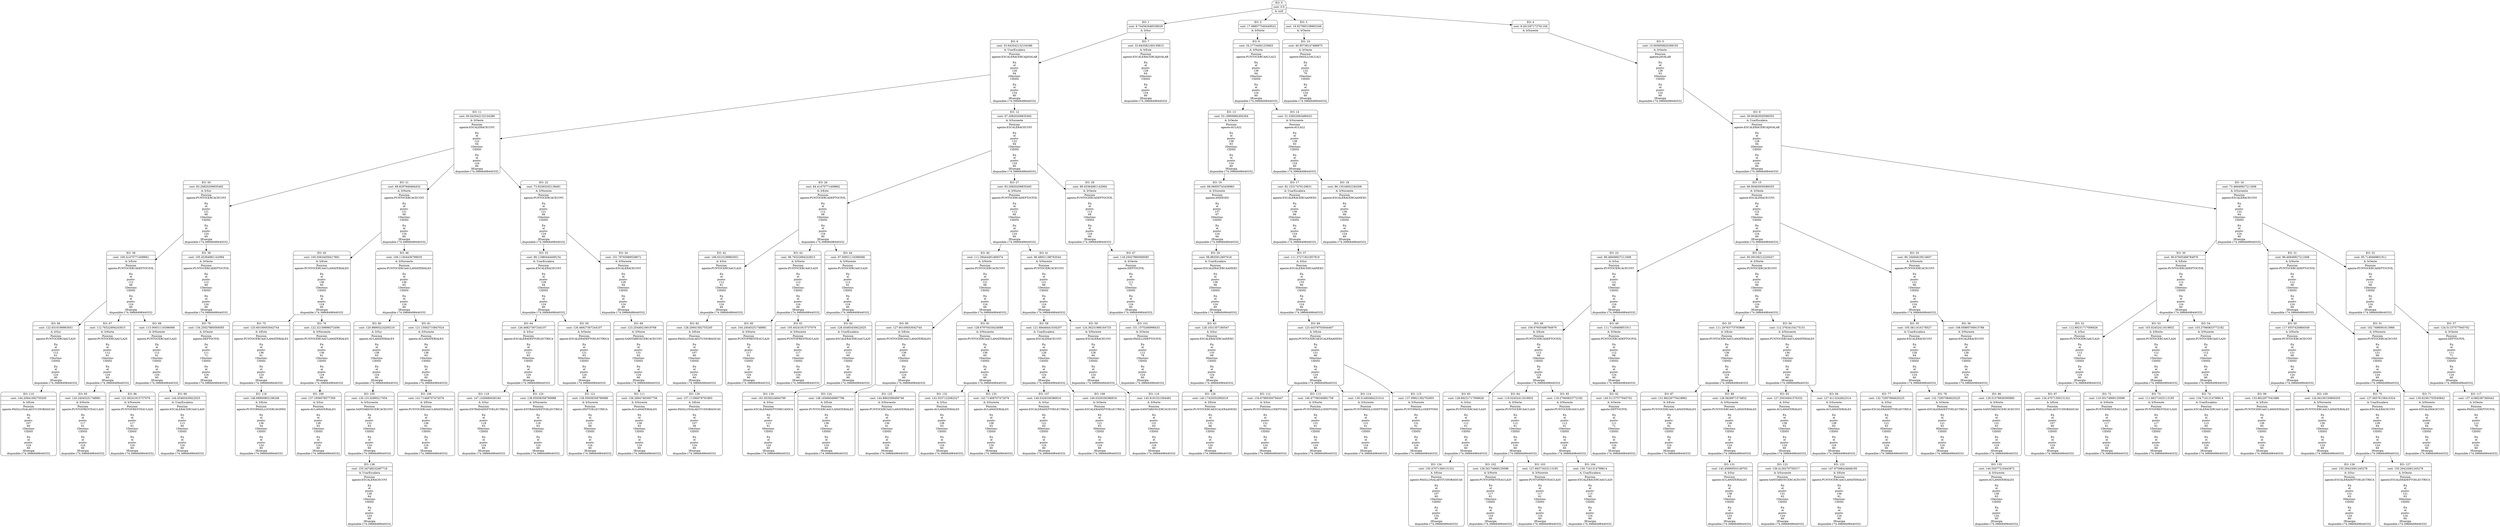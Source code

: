 digraph g {
node [shape = Mrecord];
nodo0[label="{EO: 0|cost: 0.0|A: null}"]
nodo1[label="{EO: 1|cost: 8.744562646538029|A: IrSur}"]
nodo6[label="{EO: 6|cost: 33.643542132104386|A: UsarEscalera|Posicion\nagente:ESCALERACERCAJAVALAB\n\nEn\nel\npunto:\n128\n64\n2
Destino:\nCIDISI\n\nEn\nel\npunto:\n124\n60\n3
Energia\ndisponible:174.39668498440332
}"]
nodo11[label="{EO: 11|cost: 60.643542132104386|A: IrOeste|Posicion\nagente:ESCALERACECOVI\n\nEn\nel\npunto:\n122\n64\n1
Destino:\nCIDISI\n\nEn\nel\npunto:\n124\n60\n3
Energia\ndisponible:174.39668498440332
}"]
nodo20[label="{EO: 20|cost: 83.20820209835492|A: IrSur|Posicion\nagente:PUNTOCERCACECOVI\n\nEn\nel\npunto:\n121\n66\n1
Destino:\nCIDISI\n\nEn\nel\npunto:\n124\n60\n3
Energia\ndisponible:174.39668498440332
}"]
nodo38[label="{EO: 38|cost: 100.41475771408862|A: IrEste|Posicion\nagente:PUNTOCERCADEPTOCIVIL\n\nEn\nel\npunto:\n112\n66\n1
Destino:\nCIDISI\n\nEn\nel\npunto:\n124\n60\n3
Energia\ndisponible:174.39668498440332
}"]
nodo66[label="{EO: 66|cost: 122.6310199963051|A: IrSur|Posicion\nagente:PUNTOCERCAAULA20\n\nEn\nel\npunto:\n112\n61\n1
Destino:\nCIDISI\n\nEn\nel\npunto:\n124\n60\n3
Energia\ndisponible:174.39668498440332
}"]
nodo110[label="{EO: 110|cost: 144.20941582755205|A: IrEste|Posicion\nagente:PASILLOSALAESTUDIOBASICAS\n\nEn\nel\npunto:\n107\n60\n1
Destino:\nCIDISI\n\nEn\nel\npunto:\n124\n60\n3
Energia\ndisponible:174.39668498440332
}"]

nodo66 -> nodo110;

nodo38 -> nodo66;
nodo67[label="{EO: 67|cost: 112.76322694243815|A: IrNorte|Posicion\nagente:PUNTOCERCAAULA20\n\nEn\nel\npunto:\n112\n61\n1
Destino:\nCIDISI\n\nEn\nel\npunto:\n124\n60\n3
Energia\ndisponible:174.39668498440332
}"]
nodo95[label="{EO: 95|cost: 120.24045251748981|A: IrNorte|Posicion\nagente:PUNTOFRENTEAULA20\n\nEn\nel\npunto:\n117\n61\n1
Destino:\nCIDISI\n\nEn\nel\npunto:\n124\n60\n3
Energia\ndisponible:174.39668498440332
}"]

nodo67 -> nodo95;
nodo96[label="{EO: 96|cost: 121.40241915737079|A: IrNoreste|Posicion\nagente:PUNTOFRENTEAULA20\n\nEn\nel\npunto:\n117\n61\n1
Destino:\nCIDISI\n\nEn\nel\npunto:\n124\n60\n3
Energia\ndisponible:174.39668498440332
}"]

nodo67 -> nodo96;

nodo38 -> nodo67;
nodo68[label="{EO: 68|cost: 113.00931116396066|A: IrNoreste|Posicion\nagente:PUNTOCERCAAULA20\n\nEn\nel\npunto:\n112\n61\n1
Destino:\nCIDISI\n\nEn\nel\npunto:\n124\n60\n3
Energia\ndisponible:174.39668498440332
}"]
nodo98[label="{EO: 98|cost: 144.45483430622025|A: UsarEscalera|Posicion\nagente:ESCALERACERCAAULA20\n\nEn\nel\npunto:\n113\n60\n1
Destino:\nCIDISI\n\nEn\nel\npunto:\n124\n60\n3
Energia\ndisponible:174.39668498440332
}"]

nodo68 -> nodo98;

nodo38 -> nodo68;

nodo20 -> nodo38;
nodo39[label="{EO: 39|cost: 105.45364981142994|A: IrOeste|Posicion\nagente:PUNTOCERCADEPTOCIVIL\n\nEn\nel\npunto:\n112\n66\n1
Destino:\nCIDISI\n\nEn\nel\npunto:\n124\n60\n3
Energia\ndisponible:174.39668498440332
}"]
nodo79[label="{EO: 79|cost: 134.25027860569585|A: IrOeste|Posicion\nagente:DEPTOCIVIL\n\nEn\nel\npunto:\n111\n71\n1
Destino:\nCIDISI\n\nEn\nel\npunto:\n124\n60\n3
Energia\ndisponible:174.39668498440332
}"]

nodo39 -> nodo79;

nodo20 -> nodo39;

nodo11 -> nodo20;
nodo21[label="{EO: 21|cost: 88.8297849484432|A: IrNorte|Posicion\nagente:PUNTOCERCACECOVI\n\nEn\nel\npunto:\n121\n66\n1
Destino:\nCIDISI\n\nEn\nel\npunto:\n124\n60\n3
Energia\ndisponible:174.39668498440332
}"]
nodo45[label="{EO: 45|cost: 105.03634056417691|A: IrEste|Posicion\nagente:PUNTOCERCAAULAMATERIALES\n\nEn\nel\npunto:\n136\n65\n1
Destino:\nCIDISI\n\nEn\nel\npunto:\n124\n60\n3
Energia\ndisponible:174.39668498440332
}"]
nodo75[label="{EO: 75|cost: 125.60100053042744|A: IrEste|Posicion\nagente:PUNTOCERCAAULAMATERIALES\n\nEn\nel\npunto:\n136\n61\n1
Destino:\nCIDISI\n\nEn\nel\npunto:\n124\n60\n3
Energia\ndisponible:174.39668498440332
}"]
nodo118[label="{EO: 118|cost: 148.68900802106248|A: IrEste|Posicion\nagente:PUNTOPASILLOCERCAGIMNI\n\nEn\nel\npunto:\n136\n54\n1
Destino:\nCIDISI\n\nEn\nel\npunto:\n124\n60\n3
Energia\ndisponible:174.39668498440332
}"]

nodo75 -> nodo118;

nodo45 -> nodo75;
nodo76[label="{EO: 76|cost: 122.32159998372406|A: IrNoroeste|Posicion\nagente:PUNTOCERCAAULAMATERIALES\n\nEn\nel\npunto:\n136\n61\n1
Destino:\nCIDISI\n\nEn\nel\npunto:\n124\n60\n3
Energia\ndisponible:174.39668498440332
}"]
nodo109[label="{EO: 109|cost: 137.1956078577359|A: IrSur|Posicion\nagente:AULAMATERIALES\n\nEn\nel\npunto:\n138\n63\n1
Destino:\nCIDISI\n\nEn\nel\npunto:\n124\n60\n3
Energia\ndisponible:174.39668498440332
}"]

nodo76 -> nodo109;

nodo45 -> nodo76;

nodo21 -> nodo45;
nodo46[label="{EO: 46|cost: 106.11504436799035|A: IrNoroeste|Posicion\nagente:PUNTOCERCAAULAMATERIALES\n\nEn\nel\npunto:\n136\n65\n1
Destino:\nCIDISI\n\nEn\nel\npunto:\n124\n60\n3
Energia\ndisponible:174.39668498440332
}"]
nodo80[label="{EO: 80|cost: 120.98905224200216|A: IrSur|Posicion\nagente:AULAMATERIALES\n\nEn\nel\npunto:\n138\n63\n1
Destino:\nCIDISI\n\nEn\nel\npunto:\n124\n60\n3
Energia\ndisponible:174.39668498440332
}"]
nodo105[label="{EO: 105|cost: 130.15132990217054|A: IrSuroeste|Posicion\nagente:SANITARIOSCERCACECOVI\n\nEn\nel\npunto:\n131\n63\n1
Destino:\nCIDISI\n\nEn\nel\npunto:\n124\n60\n3
Energia\ndisponible:174.39668498440332
}"]
nodo136[label="{EO: 136|cost: 155.34748232487718|A: UsarEscalera|Posicion\nagente:ESCALERACECOVI\n\nEn\nel\npunto:\n128\n64\n1
Destino:\nCIDISI\n\nEn\nel\npunto:\n124\n60\n3
Energia\ndisponible:174.39668498440332
}"]

nodo105 -> nodo136;

nodo80 -> nodo105;

nodo46 -> nodo80;
nodo81[label="{EO: 81|cost: 121.15002710847024|A: IrSureste|Posicion\nagente:AULAMATERIALES\n\nEn\nel\npunto:\n138\n63\n1
Destino:\nCIDISI\n\nEn\nel\npunto:\n124\n60\n3
Energia\ndisponible:174.39668498440332
}"]
nodo106[label="{EO: 106|cost: 141.71468707472076|A: IrEste|Posicion\nagente:PUNTOCERCAAULAMATERIALES\n\nEn\nel\npunto:\n136\n61\n1
Destino:\nCIDISI\n\nEn\nel\npunto:\n124\n60\n3
Energia\ndisponible:174.39668498440332
}"]

nodo81 -> nodo106;

nodo46 -> nodo81;

nodo21 -> nodo46;

nodo11 -> nodo21;
nodo22[label="{EO: 22|cost: 73.92365202138491|A: IrNoreste|Posicion\nagente:PUNTOCERCACECOVI\n\nEn\nel\npunto:\n121\n66\n1
Destino:\nCIDISI\n\nEn\nel\npunto:\n124\n60\n3
Energia\ndisponible:174.39668498440332
}"]
nodo33[label="{EO: 33|cost: 99.11980444409154|A: UsarEscalera|Posicion\nagente:ESCALERACECOVI\n\nEn\nel\npunto:\n128\n64\n1
Destino:\nCIDISI\n\nEn\nel\npunto:\n124\n60\n3
Energia\ndisponible:174.39668498440332
}"]
nodo64[label="{EO: 64|cost: 126.46827367244107|A: IrSur|Posicion\nagente:ESCALERADEPTOELECTRICA\n\nEn\nel\npunto:\n121\n63\n0
Destino:\nCIDISI\n\nEn\nel\npunto:\n124\n60\n3
Energia\ndisponible:174.39668498440332
}"]
nodo119[label="{EO: 119|cost: 147.1430680036184|A: IrSur|Posicion\nagente:ENTRADADEPTOELECTRICA\n\nEn\nel\npunto:\n118\n63\n0
Destino:\nCIDISI\n\nEn\nel\npunto:\n124\n60\n3
Energia\ndisponible:174.39668498440332
}"]

nodo64 -> nodo119;
nodo120[label="{EO: 120|cost: 138.05938358790988|A: IrNoroeste|Posicion\nagente:ENTRADADEPTOELECTRICA\n\nEn\nel\npunto:\n118\n63\n0
Destino:\nCIDISI\n\nEn\nel\npunto:\n124\n60\n3
Energia\ndisponible:174.39668498440332
}"]

nodo64 -> nodo120;

nodo33 -> nodo64;
nodo65[label="{EO: 65|cost: 126.46827367244107|A: IrOeste|Posicion\nagente:ESCALERADEPTOELECTRICA\n\nEn\nel\npunto:\n121\n63\n0
Destino:\nCIDISI\n\nEn\nel\npunto:\n124\n60\n3
Energia\ndisponible:174.39668498440332
}"]
nodo121[label="{EO: 121|cost: 138.05938358790988|A: IrSureste|Posicion\nagente:DEPTOELECTRICA\n\nEn\nel\npunto:\n121\n66\n0
Destino:\nCIDISI\n\nEn\nel\npunto:\n124\n60\n3
Energia\ndisponible:174.39668498440332
}"]

nodo65 -> nodo121;

nodo33 -> nodo65;

nodo22 -> nodo33;
nodo34[label="{EO: 34|cost: 101.79765989539672|A: IrNoreste|Posicion\nagente:ESCALERACECOVI\n\nEn\nel\npunto:\n128\n64\n1
Destino:\nCIDISI\n\nEn\nel\npunto:\n124\n60\n3
Energia\ndisponible:174.39668498440332
}"]
nodo69[label="{EO: 69|cost: 123.25449219019768|A: IrNorte|Posicion\nagente:SANITARIOSCERCACECOVI\n\nEn\nel\npunto:\n131\n63\n1
Destino:\nCIDISI\n\nEn\nel\npunto:\n124\n60\n3
Energia\ndisponible:174.39668498440332
}"]
nodo111[label="{EO: 111|cost: 138.28947493067756|A: IrSureste|Posicion\nagente:AULAMATERIALES\n\nEn\nel\npunto:\n138\n63\n1
Destino:\nCIDISI\n\nEn\nel\npunto:\n124\n60\n3
Energia\ndisponible:174.39668498440332
}"]

nodo69 -> nodo111;

nodo34 -> nodo69;

nodo22 -> nodo34;

nodo11 -> nodo22;

nodo6 -> nodo11;
nodo12[label="{EO: 12|cost: 67.20820209835492|A: IrSuroeste|Posicion\nagente:ESCALERACECOVI\n\nEn\nel\npunto:\n122\n64\n1
Destino:\nCIDISI\n\nEn\nel\npunto:\n124\n60\n3
Energia\ndisponible:174.39668498440332
}"]
nodo26[label="{EO: 26|cost: 84.41475771408862|A: IrEste|Posicion\nagente:PUNTOCERCADEPTOCIVIL\n\nEn\nel\npunto:\n112\n66\n1
Destino:\nCIDISI\n\nEn\nel\npunto:\n124\n60\n3
Energia\ndisponible:174.39668498440332
}"]
nodo42[label="{EO: 42|cost: 106.6310199963051|A: IrSur|Posicion\nagente:PUNTOCERCAAULA20\n\nEn\nel\npunto:\n112\n61\n1
Destino:\nCIDISI\n\nEn\nel\npunto:\n124\n60\n3
Energia\ndisponible:174.39668498440332
}"]
nodo82[label="{EO: 82|cost: 128.20941582755205|A: IrEste|Posicion\nagente:PASILLOSALAESTUDIOBASICAS\n\nEn\nel\npunto:\n107\n60\n1
Destino:\nCIDISI\n\nEn\nel\npunto:\n124\n60\n3
Energia\ndisponible:174.39668498440332
}"]
nodo129[label="{EO: 129|cost: 157.11396078791893|A: IrEste|Posicion\nagente:PASILLOSALAESTUDIOBASICAS\n\nEn\nel\npunto:\n107\n56\n1
Destino:\nCIDISI\n\nEn\nel\npunto:\n124\n60\n3
Energia\ndisponible:174.39668498440332
}"]

nodo82 -> nodo129;

nodo42 -> nodo82;

nodo26 -> nodo42;
nodo43[label="{EO: 43|cost: 96.76322694243815|A: IrNorte|Posicion\nagente:PUNTOCERCAAULA20\n\nEn\nel\npunto:\n112\n61\n1
Destino:\nCIDISI\n\nEn\nel\npunto:\n124\n60\n3
Energia\ndisponible:174.39668498440332
}"]
nodo60[label="{EO: 60|cost: 104.24045251748981|A: IrNorte|Posicion\nagente:PUNTOFRENTEAULA20\n\nEn\nel\npunto:\n117\n61\n1
Destino:\nCIDISI\n\nEn\nel\npunto:\n124\n60\n3
Energia\ndisponible:174.39668498440332
}"]

nodo43 -> nodo60;
nodo61[label="{EO: 61|cost: 105.40241915737079|A: IrNoreste|Posicion\nagente:PUNTOFRENTEAULA20\n\nEn\nel\npunto:\n117\n61\n1
Destino:\nCIDISI\n\nEn\nel\npunto:\n124\n60\n3
Energia\ndisponible:174.39668498440332
}"]

nodo43 -> nodo61;

nodo26 -> nodo43;
nodo44[label="{EO: 44|cost: 97.00931116396066|A: IrNoreste|Posicion\nagente:PUNTOCERCAAULA20\n\nEn\nel\npunto:\n112\n61\n1
Destino:\nCIDISI\n\nEn\nel\npunto:\n124\n60\n3
Energia\ndisponible:174.39668498440332
}"]
nodo62[label="{EO: 62|cost: 128.45483430622025|A: UsarEscalera|Posicion\nagente:ESCALERACERCAAULA20\n\nEn\nel\npunto:\n113\n60\n1
Destino:\nCIDISI\n\nEn\nel\npunto:\n124\n60\n3
Energia\ndisponible:174.39668498440332
}"]
nodo130[label="{EO: 130|cost: 161.8339224664799|A: IrSur|Posicion\nagente:ESCALERADEPTOMECANICA\n\nEn\nel\npunto:\n113\n61\n0
Destino:\nCIDISI\n\nEn\nel\npunto:\n124\n60\n3
Energia\ndisponible:174.39668498440332
}"]

nodo62 -> nodo130;

nodo44 -> nodo62;

nodo26 -> nodo44;

nodo12 -> nodo26;
nodo27[label="{EO: 27|cost: 83.20820209835492|A: IrNorte|Posicion\nagente:PUNTOCERCADEPTOCIVIL\n\nEn\nel\npunto:\n112\n66\n1
Destino:\nCIDISI\n\nEn\nel\npunto:\n124\n60\n3
Energia\ndisponible:174.39668498440332
}"]
nodo40[label="{EO: 40|cost: 111.39444491469374|A: IrNorte|Posicion\nagente:PUNTOCERCACECOVI\n\nEn\nel\npunto:\n121\n66\n1
Destino:\nCIDISI\n\nEn\nel\npunto:\n124\n60\n3
Energia\ndisponible:174.39668498440332
}"]
nodo90[label="{EO: 90|cost: 127.60100053042744|A: IrEste|Posicion\nagente:PUNTOCERCAAULAMATERIALES\n\nEn\nel\npunto:\n136\n65\n1
Destino:\nCIDISI\n\nEn\nel\npunto:\n124\n60\n3
Energia\ndisponible:174.39668498440332
}"]
nodo124[label="{EO: 124|cost: 148.16566049667796|A: IrEste|Posicion\nagente:PUNTOCERCAAULAMATERIALES\n\nEn\nel\npunto:\n136\n61\n1
Destino:\nCIDISI\n\nEn\nel\npunto:\n124\n60\n3
Energia\ndisponible:174.39668498440332
}"]

nodo90 -> nodo124;
nodo125[label="{EO: 125|cost: 144.8862599499746|A: IrNoroeste|Posicion\nagente:PUNTOCERCAAULAMATERIALES\n\nEn\nel\npunto:\n136\n61\n1
Destino:\nCIDISI\n\nEn\nel\npunto:\n124\n60\n3
Energia\ndisponible:174.39668498440332
}"]

nodo90 -> nodo125;

nodo40 -> nodo90;
nodo91[label="{EO: 91|cost: 128.67970433424088|A: IrNoroeste|Posicion\nagente:PUNTOCERCAAULAMATERIALES\n\nEn\nel\npunto:\n136\n65\n1
Destino:\nCIDISI\n\nEn\nel\npunto:\n124\n60\n3
Energia\ndisponible:174.39668498440332
}"]
nodo132[label="{EO: 132|cost: 143.5537122082527|A: IrSur|Posicion\nagente:AULAMATERIALES\n\nEn\nel\npunto:\n138\n63\n1
Destino:\nCIDISI\n\nEn\nel\npunto:\n124\n60\n3
Energia\ndisponible:174.39668498440332
}"]

nodo91 -> nodo132;
nodo133[label="{EO: 133|cost: 143.71468707472076|A: IrSureste|Posicion\nagente:AULAMATERIALES\n\nEn\nel\npunto:\n138\n63\n1
Destino:\nCIDISI\n\nEn\nel\npunto:\n124\n60\n3
Energia\ndisponible:174.39668498440332
}"]

nodo91 -> nodo133;

nodo40 -> nodo91;

nodo27 -> nodo40;
nodo41[label="{EO: 41|cost: 96.48831198763544|A: IrNoreste|Posicion\nagente:PUNTOCERCACECOVI\n\nEn\nel\npunto:\n121\n66\n1
Destino:\nCIDISI\n\nEn\nel\npunto:\n124\n60\n3
Energia\ndisponible:174.39668498440332
}"]
nodo58[label="{EO: 58|cost: 121.68446441034207|A: UsarEscalera|Posicion\nagente:ESCALERACECOVI\n\nEn\nel\npunto:\n128\n64\n1
Destino:\nCIDISI\n\nEn\nel\npunto:\n124\n60\n3
Energia\ndisponible:174.39668498440332
}"]
nodo107[label="{EO: 107|cost: 149.0329336386916|A: IrSur|Posicion\nagente:ESCALERADEPTOELECTRICA\n\nEn\nel\npunto:\n121\n63\n0
Destino:\nCIDISI\n\nEn\nel\npunto:\n124\n60\n3
Energia\ndisponible:174.39668498440332
}"]

nodo58 -> nodo107;
nodo108[label="{EO: 108|cost: 149.0329336386916|A: IrOeste|Posicion\nagente:ESCALERADEPTOELECTRICA\n\nEn\nel\npunto:\n121\n63\n0
Destino:\nCIDISI\n\nEn\nel\npunto:\n124\n60\n3
Energia\ndisponible:174.39668498440332
}"]

nodo58 -> nodo108;

nodo41 -> nodo58;
nodo59[label="{EO: 59|cost: 124.36231986164725|A: IrNoreste|Posicion\nagente:ESCALERACECOVI\n\nEn\nel\npunto:\n128\n64\n1
Destino:\nCIDISI\n\nEn\nel\npunto:\n124\n60\n3
Energia\ndisponible:174.39668498440332
}"]
nodo116[label="{EO: 116|cost: 145.8191521564482|A: IrNorte|Posicion\nagente:SANITARIOSCERCACECOVI\n\nEn\nel\npunto:\n131\n63\n1
Destino:\nCIDISI\n\nEn\nel\npunto:\n124\n60\n3
Energia\ndisponible:174.39668498440332
}"]

nodo59 -> nodo116;

nodo41 -> nodo59;

nodo27 -> nodo41;

nodo12 -> nodo27;
nodo28[label="{EO: 28|cost: 89.45364981142994|A: IrOeste|Posicion\nagente:PUNTOCERCADEPTOCIVIL\n\nEn\nel\npunto:\n112\n66\n1
Destino:\nCIDISI\n\nEn\nel\npunto:\n124\n60\n3
Energia\ndisponible:174.39668498440332
}"]
nodo47[label="{EO: 47|cost: 118.25027860569585|A: IrOeste|Posicion\nagente:DEPTOCIVIL\n\nEn\nel\npunto:\n111\n71\n1
Destino:\nCIDISI\n\nEn\nel\npunto:\n124\n60\n3
Energia\ndisponible:174.39668498440332
}"]
nodo101[label="{EO: 101|cost: 151.1575266998433|A: IrOeste|Posicion\nagente:PASILLODEPTOCIVIL\n\nEn\nel\npunto:\n112\n78\n1
Destino:\nCIDISI\n\nEn\nel\npunto:\n124\n60\n3
Energia\ndisponible:174.39668498440332
}"]

nodo47 -> nodo101;

nodo28 -> nodo47;

nodo12 -> nodo28;

nodo6 -> nodo12;

nodo1 -> nodo6;
nodo7[label="{EO: 7|cost: 33.843582160130815|A: IrEste|Posicion\nagente:ESCALERACERCAJAVALAB\n\nEn\nel\npunto:\n128\n64\n2
Destino:\nCIDISI\n\nEn\nel\npunto:\n124\n60\n3
Energia\ndisponible:174.39668498440332
}"]

nodo1 -> nodo7;

nodo0 -> nodo1;
nodo2[label="{EO: 2|cost: 17.688577540449522|A: IrNorte}"]
nodo9[label="{EO: 9|cost: 34.27734561235663|A: IrNorte|Posicion\nagente:PUNTOCERCAAULA22\n\nEn\nel\npunto:\n136\n64\n2
Destino:\nCIDISI\n\nEn\nel\npunto:\n124\n60\n3
Energia\ndisponible:174.39668498440332
}"]
nodo13[label="{EO: 13|cost: 53.19909982492304|A: IrOeste|Posicion\nagente:AULA22\n\nEn\nel\npunto:\n138\n63\n2
Destino:\nCIDISI\n\nEn\nel\npunto:\n124\n60\n3
Energia\ndisponible:174.39668498440332
}"]
nodo19[label="{EO: 19|cost: 68.06693743436983|A: IrSureste|Posicion\nagente:ANEXOISI\n\nEn\nel\npunto:\n137\n67\n2
Destino:\nCIDISI\n\nEn\nel\npunto:\n124\n60\n3
Energia\ndisponible:174.39668498440332
}"]
nodo29[label="{EO: 29|cost: 98.8835912607618|A: UsarEscalera|Posicion\nagente:ESCALERACERCAANEXO\n\nEn\nel\npunto:\n136\n66\n2
Destino:\nCIDISI\n\nEn\nel\npunto:\n124\n60\n3
Energia\ndisponible:174.39668498440332
}"]
nodo63[label="{EO: 63|cost: 128.1031357180547|A: IrSur|Posicion\nagente:ESCALERACERCAANEXO\n\nEn\nel\npunto:\n133\n66\n3
Destino:\nCIDISI\n\nEn\nel\npunto:\n124\n60\n3
Energia\ndisponible:174.39668498440332
}"]
nodo128[label="{EO: 128|cost: 140.17420352992016|A: IrEste|Posicion\nagente:PUNTOCERCAESCALERAANEXO\n\nEn\nel\npunto:\n131\n66\n3
Destino:\nCIDISI\n\nEn\nel\npunto:\n124\n60\n3
Energia\ndisponible:174.39668498440332
}"]

nodo63 -> nodo128;

nodo29 -> nodo63;

nodo19 -> nodo29;

nodo13 -> nodo19;

nodo9 -> nodo13;
nodo14[label="{EO: 14|cost: 51.33652093489433|A: IrSuroeste|Posicion\nagente:AULA22\n\nEn\nel\npunto:\n138\n63\n2
Destino:\nCIDISI\n\nEn\nel\npunto:\n124\n60\n3
Energia\ndisponible:174.39668498440332
}"]
nodo17[label="{EO: 17|cost: 82.15317476128631|A: UsarEscalera|Posicion\nagente:ESCALERACERCAANEXO\n\nEn\nel\npunto:\n136\n66\n2
Destino:\nCIDISI\n\nEn\nel\npunto:\n124\n60\n3
Energia\ndisponible:174.39668498440332
}"]
nodo37[label="{EO: 37|cost: 111.37271921857919|A: IrSur|Posicion\nagente:ESCALERACERCAANEXO\n\nEn\nel\npunto:\n133\n66\n3
Destino:\nCIDISI\n\nEn\nel\npunto:\n124\n60\n3
Energia\ndisponible:174.39668498440332
}"]
nodo89[label="{EO: 89|cost: 123.44378703044467|A: IrEste|Posicion\nagente:PUNTOCERCAESCALERAANEXO\n\nEn\nel\npunto:\n131\n66\n3
Destino:\nCIDISI\n\nEn\nel\npunto:\n124\n60\n3
Energia\ndisponible:174.39668498440332
}"]
nodo112[label="{EO: 112|cost: 134.67985500794447|A: IrSur|Posicion\nagente:PUNTOPASILLODEPTOISI\n\nEn\nel\npunto:\n131\n61\n3
Destino:\nCIDISI\n\nEn\nel\npunto:\n124\n60\n3
Energia\ndisponible:174.39668498440332
}"]

nodo89 -> nodo112;
nodo113[label="{EO: 113|cost: 146.47708340881758|A: IrNorte|Posicion\nagente:PUNTOPASILLODEPTOISI\n\nEn\nel\npunto:\n131\n61\n3
Destino:\nCIDISI\n\nEn\nel\npunto:\n124\n60\n3
Energia\ndisponible:174.39668498440332
}"]

nodo89 -> nodo113;
nodo114[label="{EO: 114|cost: 130.51485484231014|A: IrSureste|Posicion\nagente:PUNTOPASILLODEPTOISI\n\nEn\nel\npunto:\n131\n61\n3
Destino:\nCIDISI\n\nEn\nel\npunto:\n124\n60\n3
Energia\ndisponible:174.39668498440332
}"]

nodo89 -> nodo114;
nodo115[label="{EO: 115|cost: 137.09921392702955|A: IrNoreste|Posicion\nagente:PUNTOPASILLODEPTOISI\n\nEn\nel\npunto:\n131\n61\n3
Destino:\nCIDISI\n\nEn\nel\npunto:\n124\n60\n3
Energia\ndisponible:174.39668498440332
}"]

nodo89 -> nodo115;

nodo37 -> nodo89;

nodo17 -> nodo37;

nodo14 -> nodo17;
nodo18[label="{EO: 18|cost: 86.13516952184308|A: IrNoroeste|Posicion\nagente:ESCALERACERCAANEXO\n\nEn\nel\npunto:\n136\n66\n2
Destino:\nCIDISI\n\nEn\nel\npunto:\n124\n60\n3
Energia\ndisponible:174.39668498440332
}"]

nodo14 -> nodo18;

nodo9 -> nodo14;

nodo2 -> nodo9;

nodo0 -> nodo2;
nodo3[label="{EO: 3|cost: 18.927995108963348|A: IrOeste}"]
nodo10[label="{EO: 10|cost: 40.95738147488975|A: IrOeste|Posicion\nagente:PASILLOAULA21\n\nEn\nel\npunto:\n132\n70\n2
Destino:\nCIDISI\n\nEn\nel\npunto:\n124\n60\n3
Energia\ndisponible:174.39668498440332
}"]

nodo3 -> nodo10;

nodo0 -> nodo3;
nodo4[label="{EO: 4|cost: 8.261297173761164|A: IrSureste}"]
nodo5[label="{EO: 5|cost: 15.005859820299193|A: IrOeste|Posicion\nagente:JAVALAB\n\nEn\nel\npunto:\n128\n63\n2
Destino:\nCIDISI\n\nEn\nel\npunto:\n124\n60\n3
Energia\ndisponible:174.39668498440332
}"]
nodo8[label="{EO: 8|cost: 39.90483930586555|A: UsarEscalera|Posicion\nagente:ESCALERACERCAJAVALAB\n\nEn\nel\npunto:\n128\n64\n2
Destino:\nCIDISI\n\nEn\nel\npunto:\n124\n60\n3
Energia\ndisponible:174.39668498440332
}"]
nodo15[label="{EO: 15|cost: 66.90483930586555|A: IrOeste|Posicion\nagente:ESCALERACECOVI\n\nEn\nel\npunto:\n122\n64\n1
Destino:\nCIDISI\n\nEn\nel\npunto:\n124\n60\n3
Energia\ndisponible:174.39668498440332
}"]
nodo23[label="{EO: 23|cost: 89.46949927211608|A: IrSur|Posicion\nagente:PUNTOCERCACECOVI\n\nEn\nel\npunto:\n121\n66\n1
Destino:\nCIDISI\n\nEn\nel\npunto:\n124\n60\n3
Energia\ndisponible:174.39668498440332
}"]
nodo48[label="{EO: 48|cost: 106.67605488784979|A: IrEste|Posicion\nagente:PUNTOCERCADEPTOCIVIL\n\nEn\nel\npunto:\n112\n66\n1
Destino:\nCIDISI\n\nEn\nel\npunto:\n124\n60\n3
Energia\ndisponible:174.39668498440332
}"]
nodo83[label="{EO: 83|cost: 128.89231717006626|A: IrSur|Posicion\nagente:PUNTOCERCAAULA20\n\nEn\nel\npunto:\n112\n61\n1
Destino:\nCIDISI\n\nEn\nel\npunto:\n124\n60\n3
Energia\ndisponible:174.39668498440332
}"]
nodo134[label="{EO: 134|cost: 150.47071300131321|A: IrEste|Posicion\nagente:PASILLOSALAESTUDIOBASICAS\n\nEn\nel\npunto:\n107\n60\n1
Destino:\nCIDISI\n\nEn\nel\npunto:\n124\n60\n3
Energia\ndisponible:174.39668498440332
}"]

nodo83 -> nodo134;

nodo48 -> nodo83;
nodo84[label="{EO: 84|cost: 119.02452411619932|A: IrNorte|Posicion\nagente:PUNTOCERCAAULA20\n\nEn\nel\npunto:\n112\n61\n1
Destino:\nCIDISI\n\nEn\nel\npunto:\n124\n60\n3
Energia\ndisponible:174.39668498440332
}"]
nodo102[label="{EO: 102|cost: 126.50174969125098|A: IrNorte|Posicion\nagente:PUNTOFRENTEAULA20\n\nEn\nel\npunto:\n117\n61\n1
Destino:\nCIDISI\n\nEn\nel\npunto:\n124\n60\n3
Energia\ndisponible:174.39668498440332
}"]

nodo84 -> nodo102;
nodo103[label="{EO: 103|cost: 127.66371633113195|A: IrNoreste|Posicion\nagente:PUNTOFRENTEAULA20\n\nEn\nel\npunto:\n117\n61\n1
Destino:\nCIDISI\n\nEn\nel\npunto:\n124\n60\n3
Energia\ndisponible:174.39668498440332
}"]

nodo84 -> nodo103;

nodo48 -> nodo84;
nodo85[label="{EO: 85|cost: 119.27060833772182|A: IrNoreste|Posicion\nagente:PUNTOCERCAAULA20\n\nEn\nel\npunto:\n112\n61\n1
Destino:\nCIDISI\n\nEn\nel\npunto:\n124\n60\n3
Energia\ndisponible:174.39668498440332
}"]
nodo104[label="{EO: 104|cost: 150.7161314799814|A: UsarEscalera|Posicion\nagente:ESCALERACERCAAULA20\n\nEn\nel\npunto:\n113\n60\n1
Destino:\nCIDISI\n\nEn\nel\npunto:\n124\n60\n3
Energia\ndisponible:174.39668498440332
}"]

nodo85 -> nodo104;

nodo48 -> nodo85;

nodo23 -> nodo48;
nodo49[label="{EO: 49|cost: 111.7149469851911|A: IrOeste|Posicion\nagente:PUNTOCERCADEPTOCIVIL\n\nEn\nel\npunto:\n112\n66\n1
Destino:\nCIDISI\n\nEn\nel\npunto:\n124\n60\n3
Energia\ndisponible:174.39668498440332
}"]
nodo92[label="{EO: 92|cost: 140.51157577945702|A: IrOeste|Posicion\nagente:DEPTOCIVIL\n\nEn\nel\npunto:\n111\n71\n1
Destino:\nCIDISI\n\nEn\nel\npunto:\n124\n60\n3
Energia\ndisponible:174.39668498440332
}"]

nodo49 -> nodo92;

nodo23 -> nodo49;

nodo15 -> nodo23;
nodo24[label="{EO: 24|cost: 95.09108212220437|A: IrNorte|Posicion\nagente:PUNTOCERCACECOVI\n\nEn\nel\npunto:\n121\n66\n1
Destino:\nCIDISI\n\nEn\nel\npunto:\n124\n60\n3
Energia\ndisponible:174.39668498440332
}"]
nodo55[label="{EO: 55|cost: 111.29763773793808|A: IrEste|Posicion\nagente:PUNTOCERCAAULAMATERIALES\n\nEn\nel\npunto:\n136\n65\n1
Destino:\nCIDISI\n\nEn\nel\npunto:\n124\n60\n3
Energia\ndisponible:174.39668498440332
}"]
nodo87[label="{EO: 87|cost: 131.86229770418862|A: IrEste|Posicion\nagente:PUNTOCERCAAULAMATERIALES\n\nEn\nel\npunto:\n136\n61\n1
Destino:\nCIDISI\n\nEn\nel\npunto:\n124\n60\n3
Energia\ndisponible:174.39668498440332
}"]

nodo55 -> nodo87;
nodo88[label="{EO: 88|cost: 128.5828971574852|A: IrNoroeste|Posicion\nagente:PUNTOCERCAAULAMATERIALES\n\nEn\nel\npunto:\n136\n61\n1
Destino:\nCIDISI\n\nEn\nel\npunto:\n124\n60\n3
Energia\ndisponible:174.39668498440332
}"]
nodo131[label="{EO: 131|cost: 143.45690503149703|A: IrSur|Posicion\nagente:AULAMATERIALES\n\nEn\nel\npunto:\n138\n63\n1
Destino:\nCIDISI\n\nEn\nel\npunto:\n124\n60\n3
Energia\ndisponible:174.39668498440332
}"]

nodo88 -> nodo131;

nodo55 -> nodo88;

nodo24 -> nodo55;
nodo56[label="{EO: 56|cost: 112.37634154175151|A: IrNoroeste|Posicion\nagente:PUNTOCERCAAULAMATERIALES\n\nEn\nel\npunto:\n136\n65\n1
Destino:\nCIDISI\n\nEn\nel\npunto:\n124\n60\n3
Energia\ndisponible:174.39668498440332
}"]
nodo93[label="{EO: 93|cost: 127.25034941576332|A: IrSur|Posicion\nagente:AULAMATERIALES\n\nEn\nel\npunto:\n138\n63\n1
Destino:\nCIDISI\n\nEn\nel\npunto:\n124\n60\n3
Energia\ndisponible:174.39668498440332
}"]
nodo122[label="{EO: 122|cost: 136.4126270759317|A: IrSuroeste|Posicion\nagente:SANITARIOSCERCACECOVI\n\nEn\nel\npunto:\n131\n63\n1
Destino:\nCIDISI\n\nEn\nel\npunto:\n124\n60\n3
Energia\ndisponible:174.39668498440332
}"]

nodo93 -> nodo122;

nodo56 -> nodo93;
nodo94[label="{EO: 94|cost: 127.4113242822314|A: IrSureste|Posicion\nagente:AULAMATERIALES\n\nEn\nel\npunto:\n138\n63\n1
Destino:\nCIDISI\n\nEn\nel\npunto:\n124\n60\n3
Energia\ndisponible:174.39668498440332
}"]
nodo123[label="{EO: 123|cost: 147.97598424848195|A: IrEste|Posicion\nagente:PUNTOCERCAAULAMATERIALES\n\nEn\nel\npunto:\n136\n61\n1
Destino:\nCIDISI\n\nEn\nel\npunto:\n124\n60\n3
Energia\ndisponible:174.39668498440332
}"]

nodo94 -> nodo123;

nodo56 -> nodo94;

nodo24 -> nodo56;

nodo15 -> nodo24;
nodo25[label="{EO: 25|cost: 80.18494919514607|A: IrNoreste|Posicion\nagente:PUNTOCERCACECOVI\n\nEn\nel\npunto:\n121\n66\n1
Destino:\nCIDISI\n\nEn\nel\npunto:\n124\n60\n3
Energia\ndisponible:174.39668498440332
}"]
nodo35[label="{EO: 35|cost: 105.3811016178527|A: UsarEscalera|Posicion\nagente:ESCALERACECOVI\n\nEn\nel\npunto:\n128\n64\n1
Destino:\nCIDISI\n\nEn\nel\npunto:\n124\n60\n3
Energia\ndisponible:174.39668498440332
}"]
nodo77[label="{EO: 77|cost: 132.72957084620225|A: IrSur|Posicion\nagente:ESCALERADEPTOELECTRICA\n\nEn\nel\npunto:\n121\n63\n0
Destino:\nCIDISI\n\nEn\nel\npunto:\n124\n60\n3
Energia\ndisponible:174.39668498440332
}"]

nodo35 -> nodo77;
nodo78[label="{EO: 78|cost: 132.72957084620225|A: IrOeste|Posicion\nagente:ESCALERADEPTOELECTRICA\n\nEn\nel\npunto:\n121\n63\n0
Destino:\nCIDISI\n\nEn\nel\npunto:\n124\n60\n3
Energia\ndisponible:174.39668498440332
}"]

nodo35 -> nodo78;

nodo25 -> nodo35;
nodo36[label="{EO: 36|cost: 108.05895706915788|A: IrNoreste|Posicion\nagente:ESCALERACECOVI\n\nEn\nel\npunto:\n128\n64\n1
Destino:\nCIDISI\n\nEn\nel\npunto:\n124\n60\n3
Energia\ndisponible:174.39668498440332
}"]
nodo86[label="{EO: 86|cost: 129.51578936395885|A: IrNorte|Posicion\nagente:SANITARIOSCERCACECOVI\n\nEn\nel\npunto:\n131\n63\n1
Destino:\nCIDISI\n\nEn\nel\npunto:\n124\n60\n3
Energia\ndisponible:174.39668498440332
}"]
nodo135[label="{EO: 135|cost: 144.55077210443872|A: IrSureste|Posicion\nagente:AULAMATERIALES\n\nEn\nel\npunto:\n138\n63\n1
Destino:\nCIDISI\n\nEn\nel\npunto:\n124\n60\n3
Energia\ndisponible:174.39668498440332
}"]

nodo86 -> nodo135;

nodo36 -> nodo86;

nodo25 -> nodo36;

nodo15 -> nodo25;

nodo8 -> nodo15;
nodo16[label="{EO: 16|cost: 73.46949927211608|A: IrSuroeste|Posicion\nagente:ESCALERACECOVI\n\nEn\nel\npunto:\n122\n64\n1
Destino:\nCIDISI\n\nEn\nel\npunto:\n124\n60\n3
Energia\ndisponible:174.39668498440332
}"]
nodo30[label="{EO: 30|cost: 90.67605488784979|A: IrEste|Posicion\nagente:PUNTOCERCADEPTOCIVIL\n\nEn\nel\npunto:\n112\n66\n1
Destino:\nCIDISI\n\nEn\nel\npunto:\n124\n60\n3
Energia\ndisponible:174.39668498440332
}"]
nodo52[label="{EO: 52|cost: 112.89231717006626|A: IrSur|Posicion\nagente:PUNTOCERCAAULA20\n\nEn\nel\npunto:\n112\n61\n1
Destino:\nCIDISI\n\nEn\nel\npunto:\n124\n60\n3
Energia\ndisponible:174.39668498440332
}"]
nodo97[label="{EO: 97|cost: 134.47071300131321|A: IrEste|Posicion\nagente:PASILLOSALAESTUDIOBASICAS\n\nEn\nel\npunto:\n107\n60\n1
Destino:\nCIDISI\n\nEn\nel\npunto:\n124\n60\n3
Energia\ndisponible:174.39668498440332
}"]

nodo52 -> nodo97;

nodo30 -> nodo52;
nodo53[label="{EO: 53|cost: 103.02452411619932|A: IrNorte|Posicion\nagente:PUNTOCERCAAULA20\n\nEn\nel\npunto:\n112\n61\n1
Destino:\nCIDISI\n\nEn\nel\npunto:\n124\n60\n3
Energia\ndisponible:174.39668498440332
}"]
nodo72[label="{EO: 72|cost: 110.50174969125098|A: IrNorte|Posicion\nagente:PUNTOFRENTEAULA20\n\nEn\nel\npunto:\n117\n61\n1
Destino:\nCIDISI\n\nEn\nel\npunto:\n124\n60\n3
Energia\ndisponible:174.39668498440332
}"]

nodo53 -> nodo72;
nodo73[label="{EO: 73|cost: 111.66371633113195|A: IrNoreste|Posicion\nagente:PUNTOFRENTEAULA20\n\nEn\nel\npunto:\n117\n61\n1
Destino:\nCIDISI\n\nEn\nel\npunto:\n124\n60\n3
Energia\ndisponible:174.39668498440332
}"]

nodo53 -> nodo73;

nodo30 -> nodo53;
nodo54[label="{EO: 54|cost: 103.27060833772182|A: IrNoreste|Posicion\nagente:PUNTOCERCAAULA20\n\nEn\nel\npunto:\n112\n61\n1
Destino:\nCIDISI\n\nEn\nel\npunto:\n124\n60\n3
Energia\ndisponible:174.39668498440332
}"]
nodo74[label="{EO: 74|cost: 134.7161314799814|A: UsarEscalera|Posicion\nagente:ESCALERACERCAAULA20\n\nEn\nel\npunto:\n113\n60\n1
Destino:\nCIDISI\n\nEn\nel\npunto:\n124\n60\n3
Energia\ndisponible:174.39668498440332
}"]

nodo54 -> nodo74;

nodo30 -> nodo54;

nodo16 -> nodo30;
nodo31[label="{EO: 31|cost: 89.46949927211608|A: IrNorte|Posicion\nagente:PUNTOCERCADEPTOCIVIL\n\nEn\nel\npunto:\n112\n66\n1
Destino:\nCIDISI\n\nEn\nel\npunto:\n124\n60\n3
Energia\ndisponible:174.39668498440332
}"]
nodo50[label="{EO: 50|cost: 117.6557420884549|A: IrNorte|Posicion\nagente:PUNTOCERCACECOVI\n\nEn\nel\npunto:\n121\n66\n1
Destino:\nCIDISI\n\nEn\nel\npunto:\n124\n60\n3
Energia\ndisponible:174.39668498440332
}"]
nodo99[label="{EO: 99|cost: 133.8622977041886|A: IrEste|Posicion\nagente:PUNTOCERCAAULAMATERIALES\n\nEn\nel\npunto:\n136\n65\n1
Destino:\nCIDISI\n\nEn\nel\npunto:\n124\n60\n3
Energia\ndisponible:174.39668498440332
}"]

nodo50 -> nodo99;
nodo100[label="{EO: 100|cost: 134.94100150800205|A: IrNoroeste|Posicion\nagente:PUNTOCERCAAULAMATERIALES\n\nEn\nel\npunto:\n136\n65\n1
Destino:\nCIDISI\n\nEn\nel\npunto:\n124\n60\n3
Energia\ndisponible:174.39668498440332
}"]

nodo50 -> nodo100;

nodo31 -> nodo50;
nodo51[label="{EO: 51|cost: 102.7496091613966|A: IrNoreste|Posicion\nagente:PUNTOCERCACECOVI\n\nEn\nel\npunto:\n121\n66\n1
Destino:\nCIDISI\n\nEn\nel\npunto:\n124\n60\n3
Energia\ndisponible:174.39668498440332
}"]
nodo70[label="{EO: 70|cost: 127.94576158410324|A: UsarEscalera|Posicion\nagente:ESCALERACECOVI\n\nEn\nel\npunto:\n128\n64\n1
Destino:\nCIDISI\n\nEn\nel\npunto:\n124\n60\n3
Energia\ndisponible:174.39668498440332
}"]
nodo126[label="{EO: 126|cost: 155.29423081245278|A: IrSur|Posicion\nagente:ESCALERADEPTOELECTRICA\n\nEn\nel\npunto:\n121\n63\n0
Destino:\nCIDISI\n\nEn\nel\npunto:\n124\n60\n3
Energia\ndisponible:174.39668498440332
}"]

nodo70 -> nodo126;
nodo127[label="{EO: 127|cost: 155.29423081245278|A: IrOeste|Posicion\nagente:ESCALERADEPTOELECTRICA\n\nEn\nel\npunto:\n121\n63\n0
Destino:\nCIDISI\n\nEn\nel\npunto:\n124\n60\n3
Energia\ndisponible:174.39668498440332
}"]

nodo70 -> nodo127;

nodo51 -> nodo70;
nodo71[label="{EO: 71|cost: 130.62361703540842|A: IrNoreste|Posicion\nagente:ESCALERACECOVI\n\nEn\nel\npunto:\n128\n64\n1
Destino:\nCIDISI\n\nEn\nel\npunto:\n124\n60\n3
Energia\ndisponible:174.39668498440332
}"]

nodo51 -> nodo71;

nodo31 -> nodo51;

nodo16 -> nodo31;
nodo32[label="{EO: 32|cost: 95.7149469851911|A: IrOeste|Posicion\nagente:PUNTOCERCADEPTOCIVIL\n\nEn\nel\npunto:\n112\n66\n1
Destino:\nCIDISI\n\nEn\nel\npunto:\n124\n60\n3
Energia\ndisponible:174.39668498440332
}"]
nodo57[label="{EO: 57|cost: 124.51157577945702|A: IrOeste|Posicion\nagente:DEPTOCIVIL\n\nEn\nel\npunto:\n111\n71\n1
Destino:\nCIDISI\n\nEn\nel\npunto:\n124\n60\n3
Energia\ndisponible:174.39668498440332
}"]
nodo117[label="{EO: 117|cost: 157.41882387360442|A: IrOeste|Posicion\nagente:PASILLODEPTOCIVIL\n\nEn\nel\npunto:\n112\n78\n1
Destino:\nCIDISI\n\nEn\nel\npunto:\n124\n60\n3
Energia\ndisponible:174.39668498440332
}"]

nodo57 -> nodo117;

nodo32 -> nodo57;

nodo16 -> nodo32;

nodo8 -> nodo16;

nodo5 -> nodo8;

nodo4 -> nodo5;

nodo0 -> nodo4;


}